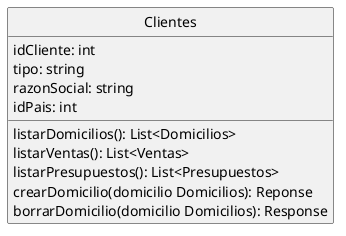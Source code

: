 @startuml Clientes
hide circle
class Clientes{
    idCliente: int
    tipo: string
    razonSocial: string 
    idPais: int

    listarDomicilios(): List<Domicilios>
    listarVentas(): List<Ventas>
    listarPresupuestos(): List<Presupuestos>
    crearDomicilio(domicilio Domicilios): Reponse
    borrarDomicilio(domicilio Domicilios): Response    
}
@enduml
